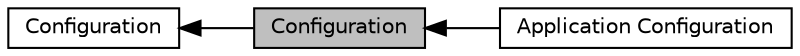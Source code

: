 digraph "Configuration"
{
  edge [fontname="Helvetica",fontsize="10",labelfontname="Helvetica",labelfontsize="10"];
  node [fontname="Helvetica",fontsize="10",shape=box];
  rankdir=LR;
  Node3 [label="Application Configuration",height=0.2,width=0.4,color="black", fillcolor="white", style="filled",URL="$group____app__config.html",tooltip="Including application type and traffic information."];
  Node2 [label="Configuration",height=0.2,width=0.4,color="black", fillcolor="white", style="filled",URL="$group____Predefined__traffic.html",tooltip="Including Application type, Source, destination, background, etc."];
  Node1 [label="Configuration",height=0.2,width=0.4,color="black", fillcolor="grey75", style="filled", fontcolor="black",tooltip="Including Application type, Source, destination, background, idt, packet size, etc."];
  Node2->Node1 [shape=plaintext, dir="back", style="solid"];
  Node1->Node3 [shape=plaintext, dir="back", style="solid"];
}
